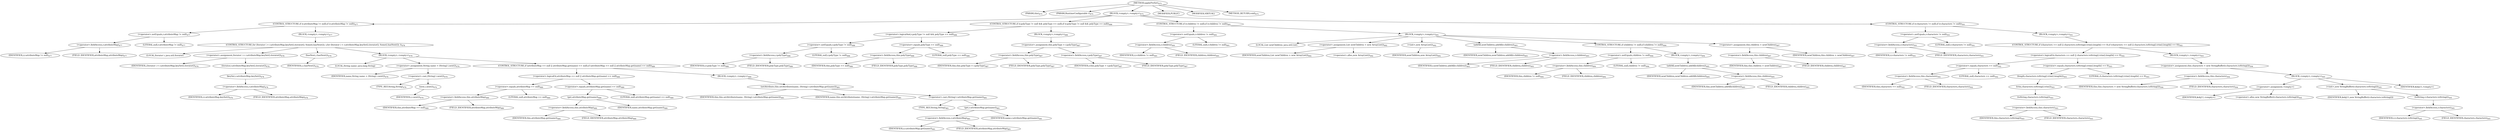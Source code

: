 digraph "applyPreSet" {  
"793" [label = <(METHOD,applyPreSet)<SUB>475</SUB>> ]
"22" [label = <(PARAM,this)<SUB>475</SUB>> ]
"794" [label = <(PARAM,RuntimeConfigurable r)<SUB>475</SUB>> ]
"795" [label = <(BLOCK,&lt;empty&gt;,&lt;empty&gt;)<SUB>475</SUB>> ]
"796" [label = <(CONTROL_STRUCTURE,if (r.attributeMap != null),if (r.attributeMap != null))<SUB>477</SUB>> ]
"797" [label = <(&lt;operator&gt;.notEquals,r.attributeMap != null)<SUB>477</SUB>> ]
"798" [label = <(&lt;operator&gt;.fieldAccess,r.attributeMap)<SUB>477</SUB>> ]
"799" [label = <(IDENTIFIER,r,r.attributeMap != null)<SUB>477</SUB>> ]
"800" [label = <(FIELD_IDENTIFIER,attributeMap,attributeMap)<SUB>477</SUB>> ]
"801" [label = <(LITERAL,null,r.attributeMap != null)<SUB>477</SUB>> ]
"802" [label = <(BLOCK,&lt;empty&gt;,&lt;empty&gt;)<SUB>477</SUB>> ]
"803" [label = <(CONTROL_STRUCTURE,for (Iterator i = r.attributeMap.keySet().iterator(); Some(i.hasNext()); ),for (Iterator i = r.attributeMap.keySet().iterator(); Some(i.hasNext()); ))<SUB>478</SUB>> ]
"804" [label = <(LOCAL,Iterator i: java.util.Iterator)> ]
"805" [label = <(&lt;operator&gt;.assignment,Iterator i = r.attributeMap.keySet().iterator())<SUB>478</SUB>> ]
"806" [label = <(IDENTIFIER,i,Iterator i = r.attributeMap.keySet().iterator())<SUB>478</SUB>> ]
"807" [label = <(iterator,r.attributeMap.keySet().iterator())<SUB>478</SUB>> ]
"808" [label = <(keySet,r.attributeMap.keySet())<SUB>478</SUB>> ]
"809" [label = <(&lt;operator&gt;.fieldAccess,r.attributeMap)<SUB>478</SUB>> ]
"810" [label = <(IDENTIFIER,r,r.attributeMap.keySet())<SUB>478</SUB>> ]
"811" [label = <(FIELD_IDENTIFIER,attributeMap,attributeMap)<SUB>478</SUB>> ]
"812" [label = <(hasNext,i.hasNext())<SUB>478</SUB>> ]
"813" [label = <(IDENTIFIER,i,i.hasNext())<SUB>478</SUB>> ]
"814" [label = <(BLOCK,&lt;empty&gt;,&lt;empty&gt;)<SUB>478</SUB>> ]
"815" [label = <(LOCAL,String name: java.lang.String)> ]
"816" [label = <(&lt;operator&gt;.assignment,String name = (String) i.next())<SUB>479</SUB>> ]
"817" [label = <(IDENTIFIER,name,String name = (String) i.next())<SUB>479</SUB>> ]
"818" [label = <(&lt;operator&gt;.cast,(String) i.next())<SUB>479</SUB>> ]
"819" [label = <(TYPE_REF,String,String)<SUB>479</SUB>> ]
"820" [label = <(next,i.next())<SUB>479</SUB>> ]
"821" [label = <(IDENTIFIER,i,i.next())<SUB>479</SUB>> ]
"822" [label = <(CONTROL_STRUCTURE,if (attributeMap == null || attributeMap.get(name) == null),if (attributeMap == null || attributeMap.get(name) == null))<SUB>480</SUB>> ]
"823" [label = <(&lt;operator&gt;.logicalOr,attributeMap == null || attributeMap.get(name) == null)<SUB>480</SUB>> ]
"824" [label = <(&lt;operator&gt;.equals,attributeMap == null)<SUB>480</SUB>> ]
"825" [label = <(&lt;operator&gt;.fieldAccess,this.attributeMap)<SUB>480</SUB>> ]
"826" [label = <(IDENTIFIER,this,attributeMap == null)<SUB>480</SUB>> ]
"827" [label = <(FIELD_IDENTIFIER,attributeMap,attributeMap)<SUB>480</SUB>> ]
"828" [label = <(LITERAL,null,attributeMap == null)<SUB>480</SUB>> ]
"829" [label = <(&lt;operator&gt;.equals,attributeMap.get(name) == null)<SUB>480</SUB>> ]
"830" [label = <(get,attributeMap.get(name))<SUB>480</SUB>> ]
"831" [label = <(&lt;operator&gt;.fieldAccess,this.attributeMap)<SUB>480</SUB>> ]
"832" [label = <(IDENTIFIER,this,attributeMap.get(name))<SUB>480</SUB>> ]
"833" [label = <(FIELD_IDENTIFIER,attributeMap,attributeMap)<SUB>480</SUB>> ]
"834" [label = <(IDENTIFIER,name,attributeMap.get(name))<SUB>480</SUB>> ]
"835" [label = <(LITERAL,null,attributeMap.get(name) == null)<SUB>480</SUB>> ]
"836" [label = <(BLOCK,&lt;empty&gt;,&lt;empty&gt;)<SUB>480</SUB>> ]
"837" [label = <(setAttribute,this.setAttribute(name, (String) r.attributeMap.get(name)))<SUB>481</SUB>> ]
"21" [label = <(IDENTIFIER,this,this.setAttribute(name, (String) r.attributeMap.get(name)))<SUB>481</SUB>> ]
"838" [label = <(IDENTIFIER,name,this.setAttribute(name, (String) r.attributeMap.get(name)))<SUB>481</SUB>> ]
"839" [label = <(&lt;operator&gt;.cast,(String) r.attributeMap.get(name))<SUB>481</SUB>> ]
"840" [label = <(TYPE_REF,String,String)<SUB>481</SUB>> ]
"841" [label = <(get,r.attributeMap.get(name))<SUB>481</SUB>> ]
"842" [label = <(&lt;operator&gt;.fieldAccess,r.attributeMap)<SUB>481</SUB>> ]
"843" [label = <(IDENTIFIER,r,r.attributeMap.get(name))<SUB>481</SUB>> ]
"844" [label = <(FIELD_IDENTIFIER,attributeMap,attributeMap)<SUB>481</SUB>> ]
"845" [label = <(IDENTIFIER,name,r.attributeMap.get(name))<SUB>481</SUB>> ]
"846" [label = <(CONTROL_STRUCTURE,if (r.polyType != null &amp;&amp; polyType == null),if (r.polyType != null &amp;&amp; polyType == null))<SUB>486</SUB>> ]
"847" [label = <(&lt;operator&gt;.logicalAnd,r.polyType != null &amp;&amp; polyType == null)<SUB>486</SUB>> ]
"848" [label = <(&lt;operator&gt;.notEquals,r.polyType != null)<SUB>486</SUB>> ]
"849" [label = <(&lt;operator&gt;.fieldAccess,r.polyType)<SUB>486</SUB>> ]
"850" [label = <(IDENTIFIER,r,r.polyType != null)<SUB>486</SUB>> ]
"851" [label = <(FIELD_IDENTIFIER,polyType,polyType)<SUB>486</SUB>> ]
"852" [label = <(LITERAL,null,r.polyType != null)<SUB>486</SUB>> ]
"853" [label = <(&lt;operator&gt;.equals,polyType == null)<SUB>486</SUB>> ]
"854" [label = <(&lt;operator&gt;.fieldAccess,this.polyType)<SUB>486</SUB>> ]
"855" [label = <(IDENTIFIER,this,polyType == null)<SUB>486</SUB>> ]
"856" [label = <(FIELD_IDENTIFIER,polyType,polyType)<SUB>486</SUB>> ]
"857" [label = <(LITERAL,null,polyType == null)<SUB>486</SUB>> ]
"858" [label = <(BLOCK,&lt;empty&gt;,&lt;empty&gt;)<SUB>486</SUB>> ]
"859" [label = <(&lt;operator&gt;.assignment,this.polyType = r.polyType)<SUB>487</SUB>> ]
"860" [label = <(&lt;operator&gt;.fieldAccess,this.polyType)<SUB>487</SUB>> ]
"861" [label = <(IDENTIFIER,this,this.polyType = r.polyType)<SUB>487</SUB>> ]
"862" [label = <(FIELD_IDENTIFIER,polyType,polyType)<SUB>487</SUB>> ]
"863" [label = <(&lt;operator&gt;.fieldAccess,r.polyType)<SUB>487</SUB>> ]
"864" [label = <(IDENTIFIER,r,this.polyType = r.polyType)<SUB>487</SUB>> ]
"865" [label = <(FIELD_IDENTIFIER,polyType,polyType)<SUB>487</SUB>> ]
"866" [label = <(CONTROL_STRUCTURE,if (r.children != null),if (r.children != null))<SUB>491</SUB>> ]
"867" [label = <(&lt;operator&gt;.notEquals,r.children != null)<SUB>491</SUB>> ]
"868" [label = <(&lt;operator&gt;.fieldAccess,r.children)<SUB>491</SUB>> ]
"869" [label = <(IDENTIFIER,r,r.children != null)<SUB>491</SUB>> ]
"870" [label = <(FIELD_IDENTIFIER,children,children)<SUB>491</SUB>> ]
"871" [label = <(LITERAL,null,r.children != null)<SUB>491</SUB>> ]
"872" [label = <(BLOCK,&lt;empty&gt;,&lt;empty&gt;)<SUB>491</SUB>> ]
"24" [label = <(LOCAL,List newChildren: java.util.List)> ]
"873" [label = <(&lt;operator&gt;.assignment,List newChildren = new ArrayList())<SUB>492</SUB>> ]
"874" [label = <(IDENTIFIER,newChildren,List newChildren = new ArrayList())<SUB>492</SUB>> ]
"875" [label = <(&lt;operator&gt;.alloc,new ArrayList())<SUB>492</SUB>> ]
"876" [label = <(&lt;init&gt;,new ArrayList())<SUB>492</SUB>> ]
"23" [label = <(IDENTIFIER,newChildren,new ArrayList())<SUB>492</SUB>> ]
"877" [label = <(addAll,newChildren.addAll(r.children))<SUB>493</SUB>> ]
"878" [label = <(IDENTIFIER,newChildren,newChildren.addAll(r.children))<SUB>493</SUB>> ]
"879" [label = <(&lt;operator&gt;.fieldAccess,r.children)<SUB>493</SUB>> ]
"880" [label = <(IDENTIFIER,r,newChildren.addAll(r.children))<SUB>493</SUB>> ]
"881" [label = <(FIELD_IDENTIFIER,children,children)<SUB>493</SUB>> ]
"882" [label = <(CONTROL_STRUCTURE,if (children != null),if (children != null))<SUB>494</SUB>> ]
"883" [label = <(&lt;operator&gt;.notEquals,children != null)<SUB>494</SUB>> ]
"884" [label = <(&lt;operator&gt;.fieldAccess,this.children)<SUB>494</SUB>> ]
"885" [label = <(IDENTIFIER,this,children != null)<SUB>494</SUB>> ]
"886" [label = <(FIELD_IDENTIFIER,children,children)<SUB>494</SUB>> ]
"887" [label = <(LITERAL,null,children != null)<SUB>494</SUB>> ]
"888" [label = <(BLOCK,&lt;empty&gt;,&lt;empty&gt;)<SUB>494</SUB>> ]
"889" [label = <(addAll,newChildren.addAll(children))<SUB>495</SUB>> ]
"890" [label = <(IDENTIFIER,newChildren,newChildren.addAll(children))<SUB>495</SUB>> ]
"891" [label = <(&lt;operator&gt;.fieldAccess,this.children)<SUB>495</SUB>> ]
"892" [label = <(IDENTIFIER,this,newChildren.addAll(children))<SUB>495</SUB>> ]
"893" [label = <(FIELD_IDENTIFIER,children,children)<SUB>495</SUB>> ]
"894" [label = <(&lt;operator&gt;.assignment,this.children = newChildren)<SUB>497</SUB>> ]
"895" [label = <(&lt;operator&gt;.fieldAccess,this.children)<SUB>497</SUB>> ]
"896" [label = <(IDENTIFIER,this,this.children = newChildren)<SUB>497</SUB>> ]
"897" [label = <(FIELD_IDENTIFIER,children,children)<SUB>497</SUB>> ]
"898" [label = <(IDENTIFIER,newChildren,this.children = newChildren)<SUB>497</SUB>> ]
"899" [label = <(CONTROL_STRUCTURE,if (r.characters != null),if (r.characters != null))<SUB>501</SUB>> ]
"900" [label = <(&lt;operator&gt;.notEquals,r.characters != null)<SUB>501</SUB>> ]
"901" [label = <(&lt;operator&gt;.fieldAccess,r.characters)<SUB>501</SUB>> ]
"902" [label = <(IDENTIFIER,r,r.characters != null)<SUB>501</SUB>> ]
"903" [label = <(FIELD_IDENTIFIER,characters,characters)<SUB>501</SUB>> ]
"904" [label = <(LITERAL,null,r.characters != null)<SUB>501</SUB>> ]
"905" [label = <(BLOCK,&lt;empty&gt;,&lt;empty&gt;)<SUB>501</SUB>> ]
"906" [label = <(CONTROL_STRUCTURE,if (characters == null || characters.toString().trim().length() == 0),if (characters == null || characters.toString().trim().length() == 0))<SUB>502</SUB>> ]
"907" [label = <(&lt;operator&gt;.logicalOr,characters == null || characters.toString().trim().length() == 0)<SUB>502</SUB>> ]
"908" [label = <(&lt;operator&gt;.equals,characters == null)<SUB>502</SUB>> ]
"909" [label = <(&lt;operator&gt;.fieldAccess,this.characters)<SUB>502</SUB>> ]
"910" [label = <(IDENTIFIER,this,characters == null)<SUB>502</SUB>> ]
"911" [label = <(FIELD_IDENTIFIER,characters,characters)<SUB>502</SUB>> ]
"912" [label = <(LITERAL,null,characters == null)<SUB>502</SUB>> ]
"913" [label = <(&lt;operator&gt;.equals,characters.toString().trim().length() == 0)<SUB>503</SUB>> ]
"914" [label = <(length,characters.toString().trim().length())<SUB>503</SUB>> ]
"915" [label = <(trim,characters.toString().trim())<SUB>503</SUB>> ]
"916" [label = <(toString,characters.toString())<SUB>503</SUB>> ]
"917" [label = <(&lt;operator&gt;.fieldAccess,this.characters)<SUB>503</SUB>> ]
"918" [label = <(IDENTIFIER,this,characters.toString())<SUB>503</SUB>> ]
"919" [label = <(FIELD_IDENTIFIER,characters,characters)<SUB>503</SUB>> ]
"920" [label = <(LITERAL,0,characters.toString().trim().length() == 0)<SUB>503</SUB>> ]
"921" [label = <(BLOCK,&lt;empty&gt;,&lt;empty&gt;)<SUB>503</SUB>> ]
"922" [label = <(&lt;operator&gt;.assignment,this.characters = new StringBuffer(r.characters.toString()))<SUB>504</SUB>> ]
"923" [label = <(&lt;operator&gt;.fieldAccess,this.characters)<SUB>504</SUB>> ]
"924" [label = <(IDENTIFIER,this,this.characters = new StringBuffer(r.characters.toString()))<SUB>504</SUB>> ]
"925" [label = <(FIELD_IDENTIFIER,characters,characters)<SUB>504</SUB>> ]
"926" [label = <(BLOCK,&lt;empty&gt;,&lt;empty&gt;)<SUB>505</SUB>> ]
"927" [label = <(&lt;operator&gt;.assignment,&lt;empty&gt;)> ]
"928" [label = <(IDENTIFIER,$obj11,&lt;empty&gt;)> ]
"929" [label = <(&lt;operator&gt;.alloc,new StringBuffer(r.characters.toString()))<SUB>505</SUB>> ]
"930" [label = <(&lt;init&gt;,new StringBuffer(r.characters.toString()))<SUB>505</SUB>> ]
"931" [label = <(IDENTIFIER,$obj11,new StringBuffer(r.characters.toString()))> ]
"932" [label = <(toString,r.characters.toString())<SUB>505</SUB>> ]
"933" [label = <(&lt;operator&gt;.fieldAccess,r.characters)<SUB>505</SUB>> ]
"934" [label = <(IDENTIFIER,r,r.characters.toString())<SUB>505</SUB>> ]
"935" [label = <(FIELD_IDENTIFIER,characters,characters)<SUB>505</SUB>> ]
"936" [label = <(IDENTIFIER,$obj11,&lt;empty&gt;)> ]
"937" [label = <(MODIFIER,PUBLIC)> ]
"938" [label = <(MODIFIER,VIRTUAL)> ]
"939" [label = <(METHOD_RETURN,void)<SUB>475</SUB>> ]
  "793" -> "22" 
  "793" -> "794" 
  "793" -> "795" 
  "793" -> "937" 
  "793" -> "938" 
  "793" -> "939" 
  "795" -> "796" 
  "795" -> "846" 
  "795" -> "866" 
  "795" -> "899" 
  "796" -> "797" 
  "796" -> "802" 
  "797" -> "798" 
  "797" -> "801" 
  "798" -> "799" 
  "798" -> "800" 
  "802" -> "803" 
  "803" -> "804" 
  "803" -> "805" 
  "803" -> "812" 
  "803" -> "814" 
  "805" -> "806" 
  "805" -> "807" 
  "807" -> "808" 
  "808" -> "809" 
  "809" -> "810" 
  "809" -> "811" 
  "812" -> "813" 
  "814" -> "815" 
  "814" -> "816" 
  "814" -> "822" 
  "816" -> "817" 
  "816" -> "818" 
  "818" -> "819" 
  "818" -> "820" 
  "820" -> "821" 
  "822" -> "823" 
  "822" -> "836" 
  "823" -> "824" 
  "823" -> "829" 
  "824" -> "825" 
  "824" -> "828" 
  "825" -> "826" 
  "825" -> "827" 
  "829" -> "830" 
  "829" -> "835" 
  "830" -> "831" 
  "830" -> "834" 
  "831" -> "832" 
  "831" -> "833" 
  "836" -> "837" 
  "837" -> "21" 
  "837" -> "838" 
  "837" -> "839" 
  "839" -> "840" 
  "839" -> "841" 
  "841" -> "842" 
  "841" -> "845" 
  "842" -> "843" 
  "842" -> "844" 
  "846" -> "847" 
  "846" -> "858" 
  "847" -> "848" 
  "847" -> "853" 
  "848" -> "849" 
  "848" -> "852" 
  "849" -> "850" 
  "849" -> "851" 
  "853" -> "854" 
  "853" -> "857" 
  "854" -> "855" 
  "854" -> "856" 
  "858" -> "859" 
  "859" -> "860" 
  "859" -> "863" 
  "860" -> "861" 
  "860" -> "862" 
  "863" -> "864" 
  "863" -> "865" 
  "866" -> "867" 
  "866" -> "872" 
  "867" -> "868" 
  "867" -> "871" 
  "868" -> "869" 
  "868" -> "870" 
  "872" -> "24" 
  "872" -> "873" 
  "872" -> "876" 
  "872" -> "877" 
  "872" -> "882" 
  "872" -> "894" 
  "873" -> "874" 
  "873" -> "875" 
  "876" -> "23" 
  "877" -> "878" 
  "877" -> "879" 
  "879" -> "880" 
  "879" -> "881" 
  "882" -> "883" 
  "882" -> "888" 
  "883" -> "884" 
  "883" -> "887" 
  "884" -> "885" 
  "884" -> "886" 
  "888" -> "889" 
  "889" -> "890" 
  "889" -> "891" 
  "891" -> "892" 
  "891" -> "893" 
  "894" -> "895" 
  "894" -> "898" 
  "895" -> "896" 
  "895" -> "897" 
  "899" -> "900" 
  "899" -> "905" 
  "900" -> "901" 
  "900" -> "904" 
  "901" -> "902" 
  "901" -> "903" 
  "905" -> "906" 
  "906" -> "907" 
  "906" -> "921" 
  "907" -> "908" 
  "907" -> "913" 
  "908" -> "909" 
  "908" -> "912" 
  "909" -> "910" 
  "909" -> "911" 
  "913" -> "914" 
  "913" -> "920" 
  "914" -> "915" 
  "915" -> "916" 
  "916" -> "917" 
  "917" -> "918" 
  "917" -> "919" 
  "921" -> "922" 
  "922" -> "923" 
  "922" -> "926" 
  "923" -> "924" 
  "923" -> "925" 
  "926" -> "927" 
  "926" -> "930" 
  "926" -> "936" 
  "927" -> "928" 
  "927" -> "929" 
  "930" -> "931" 
  "930" -> "932" 
  "932" -> "933" 
  "933" -> "934" 
  "933" -> "935" 
}
